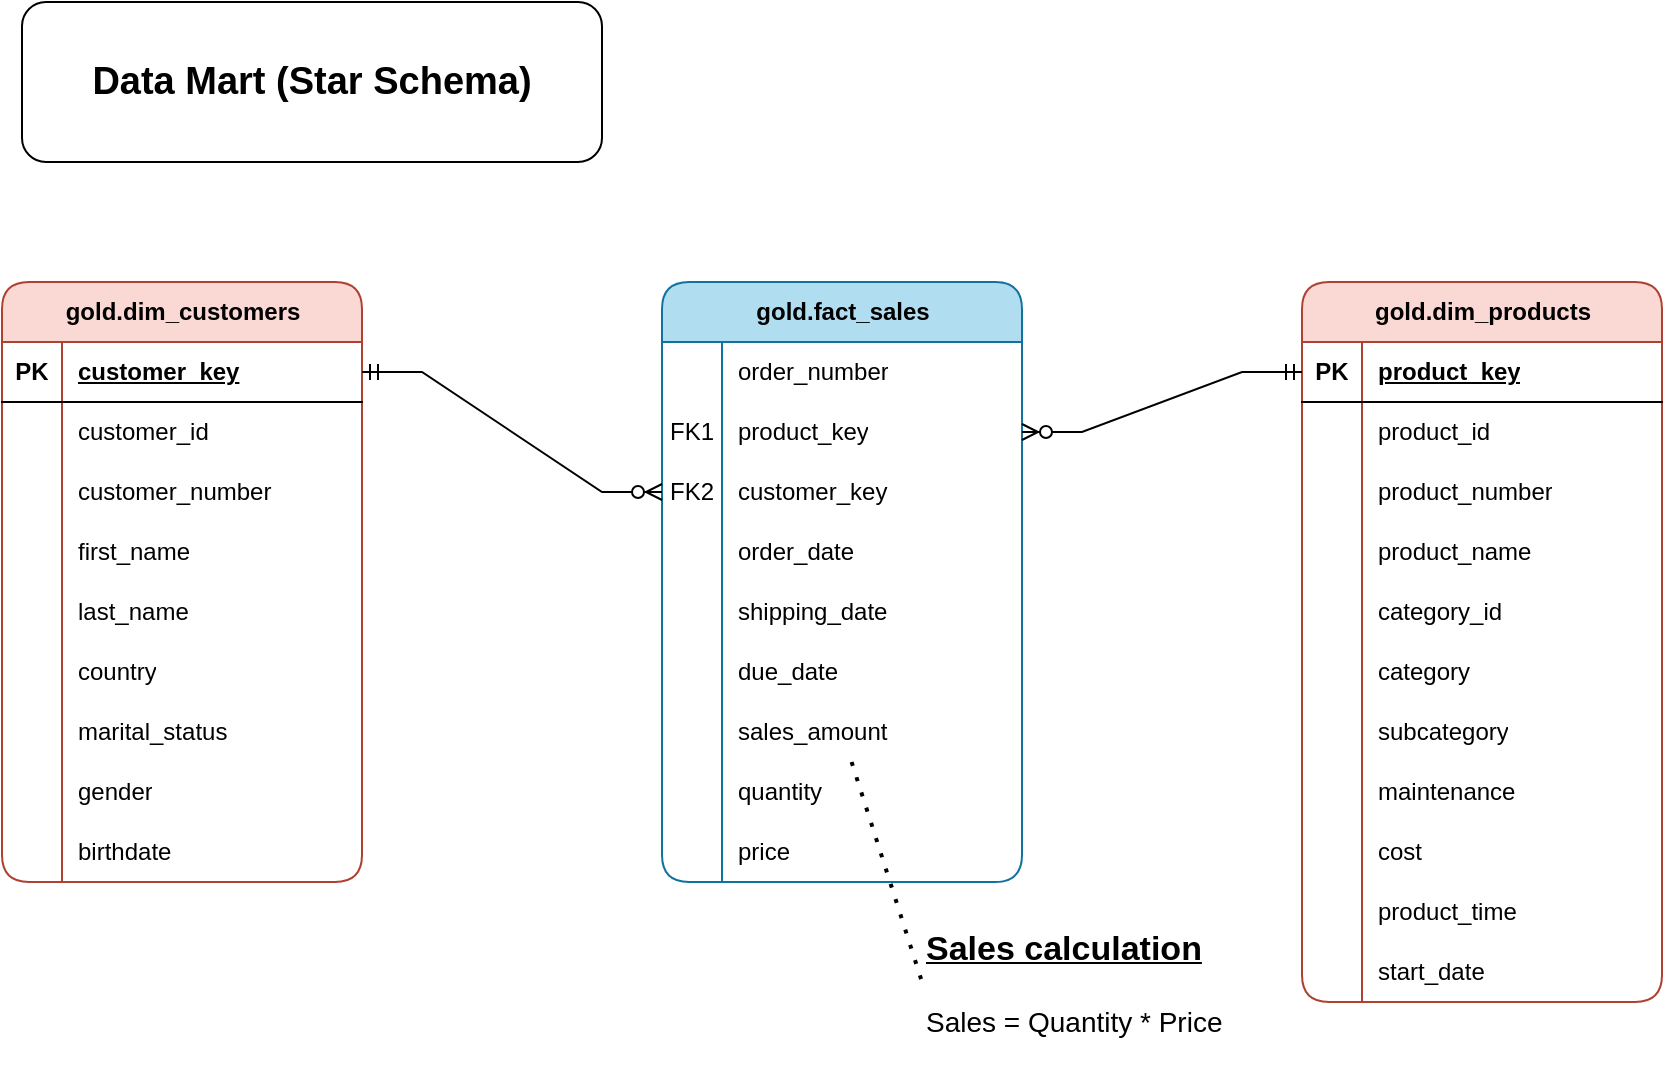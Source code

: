 <mxfile version="28.0.6">
  <diagram name="Page-1" id="P_dNtxmSxABNYHDQIRWR">
    <mxGraphModel dx="1426" dy="841" grid="1" gridSize="10" guides="1" tooltips="1" connect="1" arrows="1" fold="1" page="1" pageScale="1" pageWidth="827" pageHeight="1169" math="0" shadow="0">
      <root>
        <mxCell id="0" />
        <mxCell id="1" parent="0" />
        <mxCell id="01v1IhOSMNfQT5w3UBL6-1" value="&lt;font style=&quot;font-size: 19px;&quot;&gt;Data Mart (Star Schema)&lt;/font&gt;" style="rounded=1;whiteSpace=wrap;html=1;fontStyle=1" vertex="1" parent="1">
          <mxGeometry x="40" y="50" width="290" height="80" as="geometry" />
        </mxCell>
        <mxCell id="01v1IhOSMNfQT5w3UBL6-2" value="gold.dim_customers" style="shape=table;startSize=30;container=1;collapsible=1;childLayout=tableLayout;fixedRows=1;rowLines=0;fontStyle=1;align=center;resizeLast=1;html=1;rounded=1;fillColor=#fad9d5;strokeColor=#ae4132;" vertex="1" parent="1">
          <mxGeometry x="30" y="190" width="180" height="300" as="geometry" />
        </mxCell>
        <mxCell id="01v1IhOSMNfQT5w3UBL6-3" value="" style="shape=tableRow;horizontal=0;startSize=0;swimlaneHead=0;swimlaneBody=0;fillColor=none;collapsible=0;dropTarget=0;points=[[0,0.5],[1,0.5]];portConstraint=eastwest;top=0;left=0;right=0;bottom=1;" vertex="1" parent="01v1IhOSMNfQT5w3UBL6-2">
          <mxGeometry y="30" width="180" height="30" as="geometry" />
        </mxCell>
        <mxCell id="01v1IhOSMNfQT5w3UBL6-4" value="PK" style="shape=partialRectangle;connectable=0;fillColor=none;top=0;left=0;bottom=0;right=0;fontStyle=1;overflow=hidden;whiteSpace=wrap;html=1;" vertex="1" parent="01v1IhOSMNfQT5w3UBL6-3">
          <mxGeometry width="30" height="30" as="geometry">
            <mxRectangle width="30" height="30" as="alternateBounds" />
          </mxGeometry>
        </mxCell>
        <mxCell id="01v1IhOSMNfQT5w3UBL6-5" value="customer_key" style="shape=partialRectangle;connectable=0;fillColor=none;top=0;left=0;bottom=0;right=0;align=left;spacingLeft=6;fontStyle=5;overflow=hidden;whiteSpace=wrap;html=1;" vertex="1" parent="01v1IhOSMNfQT5w3UBL6-3">
          <mxGeometry x="30" width="150" height="30" as="geometry">
            <mxRectangle width="150" height="30" as="alternateBounds" />
          </mxGeometry>
        </mxCell>
        <mxCell id="01v1IhOSMNfQT5w3UBL6-6" value="" style="shape=tableRow;horizontal=0;startSize=0;swimlaneHead=0;swimlaneBody=0;fillColor=none;collapsible=0;dropTarget=0;points=[[0,0.5],[1,0.5]];portConstraint=eastwest;top=0;left=0;right=0;bottom=0;" vertex="1" parent="01v1IhOSMNfQT5w3UBL6-2">
          <mxGeometry y="60" width="180" height="30" as="geometry" />
        </mxCell>
        <mxCell id="01v1IhOSMNfQT5w3UBL6-7" value="" style="shape=partialRectangle;connectable=0;fillColor=none;top=0;left=0;bottom=0;right=0;editable=1;overflow=hidden;whiteSpace=wrap;html=1;" vertex="1" parent="01v1IhOSMNfQT5w3UBL6-6">
          <mxGeometry width="30" height="30" as="geometry">
            <mxRectangle width="30" height="30" as="alternateBounds" />
          </mxGeometry>
        </mxCell>
        <mxCell id="01v1IhOSMNfQT5w3UBL6-8" value="customer_id" style="shape=partialRectangle;connectable=0;fillColor=none;top=0;left=0;bottom=0;right=0;align=left;spacingLeft=6;overflow=hidden;whiteSpace=wrap;html=1;" vertex="1" parent="01v1IhOSMNfQT5w3UBL6-6">
          <mxGeometry x="30" width="150" height="30" as="geometry">
            <mxRectangle width="150" height="30" as="alternateBounds" />
          </mxGeometry>
        </mxCell>
        <mxCell id="01v1IhOSMNfQT5w3UBL6-9" value="" style="shape=tableRow;horizontal=0;startSize=0;swimlaneHead=0;swimlaneBody=0;fillColor=none;collapsible=0;dropTarget=0;points=[[0,0.5],[1,0.5]];portConstraint=eastwest;top=0;left=0;right=0;bottom=0;" vertex="1" parent="01v1IhOSMNfQT5w3UBL6-2">
          <mxGeometry y="90" width="180" height="30" as="geometry" />
        </mxCell>
        <mxCell id="01v1IhOSMNfQT5w3UBL6-10" value="" style="shape=partialRectangle;connectable=0;fillColor=none;top=0;left=0;bottom=0;right=0;editable=1;overflow=hidden;whiteSpace=wrap;html=1;" vertex="1" parent="01v1IhOSMNfQT5w3UBL6-9">
          <mxGeometry width="30" height="30" as="geometry">
            <mxRectangle width="30" height="30" as="alternateBounds" />
          </mxGeometry>
        </mxCell>
        <mxCell id="01v1IhOSMNfQT5w3UBL6-11" value="customer_number" style="shape=partialRectangle;connectable=0;fillColor=none;top=0;left=0;bottom=0;right=0;align=left;spacingLeft=6;overflow=hidden;whiteSpace=wrap;html=1;" vertex="1" parent="01v1IhOSMNfQT5w3UBL6-9">
          <mxGeometry x="30" width="150" height="30" as="geometry">
            <mxRectangle width="150" height="30" as="alternateBounds" />
          </mxGeometry>
        </mxCell>
        <mxCell id="01v1IhOSMNfQT5w3UBL6-12" value="" style="shape=tableRow;horizontal=0;startSize=0;swimlaneHead=0;swimlaneBody=0;fillColor=none;collapsible=0;dropTarget=0;points=[[0,0.5],[1,0.5]];portConstraint=eastwest;top=0;left=0;right=0;bottom=0;" vertex="1" parent="01v1IhOSMNfQT5w3UBL6-2">
          <mxGeometry y="120" width="180" height="30" as="geometry" />
        </mxCell>
        <mxCell id="01v1IhOSMNfQT5w3UBL6-13" value="" style="shape=partialRectangle;connectable=0;fillColor=none;top=0;left=0;bottom=0;right=0;editable=1;overflow=hidden;whiteSpace=wrap;html=1;" vertex="1" parent="01v1IhOSMNfQT5w3UBL6-12">
          <mxGeometry width="30" height="30" as="geometry">
            <mxRectangle width="30" height="30" as="alternateBounds" />
          </mxGeometry>
        </mxCell>
        <mxCell id="01v1IhOSMNfQT5w3UBL6-14" value="first_name" style="shape=partialRectangle;connectable=0;fillColor=none;top=0;left=0;bottom=0;right=0;align=left;spacingLeft=6;overflow=hidden;whiteSpace=wrap;html=1;" vertex="1" parent="01v1IhOSMNfQT5w3UBL6-12">
          <mxGeometry x="30" width="150" height="30" as="geometry">
            <mxRectangle width="150" height="30" as="alternateBounds" />
          </mxGeometry>
        </mxCell>
        <mxCell id="01v1IhOSMNfQT5w3UBL6-15" value="" style="shape=tableRow;horizontal=0;startSize=0;swimlaneHead=0;swimlaneBody=0;fillColor=none;collapsible=0;dropTarget=0;points=[[0,0.5],[1,0.5]];portConstraint=eastwest;top=0;left=0;right=0;bottom=0;" vertex="1" parent="01v1IhOSMNfQT5w3UBL6-2">
          <mxGeometry y="150" width="180" height="30" as="geometry" />
        </mxCell>
        <mxCell id="01v1IhOSMNfQT5w3UBL6-16" value="" style="shape=partialRectangle;connectable=0;fillColor=none;top=0;left=0;bottom=0;right=0;editable=1;overflow=hidden;whiteSpace=wrap;html=1;" vertex="1" parent="01v1IhOSMNfQT5w3UBL6-15">
          <mxGeometry width="30" height="30" as="geometry">
            <mxRectangle width="30" height="30" as="alternateBounds" />
          </mxGeometry>
        </mxCell>
        <mxCell id="01v1IhOSMNfQT5w3UBL6-17" value="last_name" style="shape=partialRectangle;connectable=0;fillColor=none;top=0;left=0;bottom=0;right=0;align=left;spacingLeft=6;overflow=hidden;whiteSpace=wrap;html=1;" vertex="1" parent="01v1IhOSMNfQT5w3UBL6-15">
          <mxGeometry x="30" width="150" height="30" as="geometry">
            <mxRectangle width="150" height="30" as="alternateBounds" />
          </mxGeometry>
        </mxCell>
        <mxCell id="01v1IhOSMNfQT5w3UBL6-18" value="" style="shape=tableRow;horizontal=0;startSize=0;swimlaneHead=0;swimlaneBody=0;fillColor=none;collapsible=0;dropTarget=0;points=[[0,0.5],[1,0.5]];portConstraint=eastwest;top=0;left=0;right=0;bottom=0;" vertex="1" parent="01v1IhOSMNfQT5w3UBL6-2">
          <mxGeometry y="180" width="180" height="30" as="geometry" />
        </mxCell>
        <mxCell id="01v1IhOSMNfQT5w3UBL6-19" value="" style="shape=partialRectangle;connectable=0;fillColor=none;top=0;left=0;bottom=0;right=0;editable=1;overflow=hidden;whiteSpace=wrap;html=1;" vertex="1" parent="01v1IhOSMNfQT5w3UBL6-18">
          <mxGeometry width="30" height="30" as="geometry">
            <mxRectangle width="30" height="30" as="alternateBounds" />
          </mxGeometry>
        </mxCell>
        <mxCell id="01v1IhOSMNfQT5w3UBL6-20" value="country" style="shape=partialRectangle;connectable=0;fillColor=none;top=0;left=0;bottom=0;right=0;align=left;spacingLeft=6;overflow=hidden;whiteSpace=wrap;html=1;" vertex="1" parent="01v1IhOSMNfQT5w3UBL6-18">
          <mxGeometry x="30" width="150" height="30" as="geometry">
            <mxRectangle width="150" height="30" as="alternateBounds" />
          </mxGeometry>
        </mxCell>
        <mxCell id="01v1IhOSMNfQT5w3UBL6-21" value="" style="shape=tableRow;horizontal=0;startSize=0;swimlaneHead=0;swimlaneBody=0;fillColor=none;collapsible=0;dropTarget=0;points=[[0,0.5],[1,0.5]];portConstraint=eastwest;top=0;left=0;right=0;bottom=0;" vertex="1" parent="01v1IhOSMNfQT5w3UBL6-2">
          <mxGeometry y="210" width="180" height="30" as="geometry" />
        </mxCell>
        <mxCell id="01v1IhOSMNfQT5w3UBL6-22" value="" style="shape=partialRectangle;connectable=0;fillColor=none;top=0;left=0;bottom=0;right=0;editable=1;overflow=hidden;whiteSpace=wrap;html=1;" vertex="1" parent="01v1IhOSMNfQT5w3UBL6-21">
          <mxGeometry width="30" height="30" as="geometry">
            <mxRectangle width="30" height="30" as="alternateBounds" />
          </mxGeometry>
        </mxCell>
        <mxCell id="01v1IhOSMNfQT5w3UBL6-23" value="marital_status" style="shape=partialRectangle;connectable=0;fillColor=none;top=0;left=0;bottom=0;right=0;align=left;spacingLeft=6;overflow=hidden;whiteSpace=wrap;html=1;" vertex="1" parent="01v1IhOSMNfQT5w3UBL6-21">
          <mxGeometry x="30" width="150" height="30" as="geometry">
            <mxRectangle width="150" height="30" as="alternateBounds" />
          </mxGeometry>
        </mxCell>
        <mxCell id="01v1IhOSMNfQT5w3UBL6-24" value="" style="shape=tableRow;horizontal=0;startSize=0;swimlaneHead=0;swimlaneBody=0;fillColor=none;collapsible=0;dropTarget=0;points=[[0,0.5],[1,0.5]];portConstraint=eastwest;top=0;left=0;right=0;bottom=0;" vertex="1" parent="01v1IhOSMNfQT5w3UBL6-2">
          <mxGeometry y="240" width="180" height="30" as="geometry" />
        </mxCell>
        <mxCell id="01v1IhOSMNfQT5w3UBL6-25" value="" style="shape=partialRectangle;connectable=0;fillColor=none;top=0;left=0;bottom=0;right=0;editable=1;overflow=hidden;whiteSpace=wrap;html=1;" vertex="1" parent="01v1IhOSMNfQT5w3UBL6-24">
          <mxGeometry width="30" height="30" as="geometry">
            <mxRectangle width="30" height="30" as="alternateBounds" />
          </mxGeometry>
        </mxCell>
        <mxCell id="01v1IhOSMNfQT5w3UBL6-26" value="gender" style="shape=partialRectangle;connectable=0;fillColor=none;top=0;left=0;bottom=0;right=0;align=left;spacingLeft=6;overflow=hidden;whiteSpace=wrap;html=1;" vertex="1" parent="01v1IhOSMNfQT5w3UBL6-24">
          <mxGeometry x="30" width="150" height="30" as="geometry">
            <mxRectangle width="150" height="30" as="alternateBounds" />
          </mxGeometry>
        </mxCell>
        <mxCell id="01v1IhOSMNfQT5w3UBL6-27" value="" style="shape=tableRow;horizontal=0;startSize=0;swimlaneHead=0;swimlaneBody=0;fillColor=none;collapsible=0;dropTarget=0;points=[[0,0.5],[1,0.5]];portConstraint=eastwest;top=0;left=0;right=0;bottom=0;" vertex="1" parent="01v1IhOSMNfQT5w3UBL6-2">
          <mxGeometry y="270" width="180" height="30" as="geometry" />
        </mxCell>
        <mxCell id="01v1IhOSMNfQT5w3UBL6-28" value="" style="shape=partialRectangle;connectable=0;fillColor=none;top=0;left=0;bottom=0;right=0;editable=1;overflow=hidden;whiteSpace=wrap;html=1;" vertex="1" parent="01v1IhOSMNfQT5w3UBL6-27">
          <mxGeometry width="30" height="30" as="geometry">
            <mxRectangle width="30" height="30" as="alternateBounds" />
          </mxGeometry>
        </mxCell>
        <mxCell id="01v1IhOSMNfQT5w3UBL6-29" value="birthdate" style="shape=partialRectangle;connectable=0;fillColor=none;top=0;left=0;bottom=0;right=0;align=left;spacingLeft=6;overflow=hidden;whiteSpace=wrap;html=1;" vertex="1" parent="01v1IhOSMNfQT5w3UBL6-27">
          <mxGeometry x="30" width="150" height="30" as="geometry">
            <mxRectangle width="150" height="30" as="alternateBounds" />
          </mxGeometry>
        </mxCell>
        <mxCell id="01v1IhOSMNfQT5w3UBL6-33" value="gold.dim_products" style="shape=table;startSize=30;container=1;collapsible=1;childLayout=tableLayout;fixedRows=1;rowLines=0;fontStyle=1;align=center;resizeLast=1;html=1;rounded=1;fillColor=#fad9d5;strokeColor=#ae4132;" vertex="1" parent="1">
          <mxGeometry x="680" y="190" width="180" height="360" as="geometry" />
        </mxCell>
        <mxCell id="01v1IhOSMNfQT5w3UBL6-34" value="" style="shape=tableRow;horizontal=0;startSize=0;swimlaneHead=0;swimlaneBody=0;fillColor=none;collapsible=0;dropTarget=0;points=[[0,0.5],[1,0.5]];portConstraint=eastwest;top=0;left=0;right=0;bottom=1;" vertex="1" parent="01v1IhOSMNfQT5w3UBL6-33">
          <mxGeometry y="30" width="180" height="30" as="geometry" />
        </mxCell>
        <mxCell id="01v1IhOSMNfQT5w3UBL6-35" value="PK" style="shape=partialRectangle;connectable=0;fillColor=none;top=0;left=0;bottom=0;right=0;fontStyle=1;overflow=hidden;whiteSpace=wrap;html=1;" vertex="1" parent="01v1IhOSMNfQT5w3UBL6-34">
          <mxGeometry width="30" height="30" as="geometry">
            <mxRectangle width="30" height="30" as="alternateBounds" />
          </mxGeometry>
        </mxCell>
        <mxCell id="01v1IhOSMNfQT5w3UBL6-36" value="product_key" style="shape=partialRectangle;connectable=0;fillColor=none;top=0;left=0;bottom=0;right=0;align=left;spacingLeft=6;fontStyle=5;overflow=hidden;whiteSpace=wrap;html=1;" vertex="1" parent="01v1IhOSMNfQT5w3UBL6-34">
          <mxGeometry x="30" width="150" height="30" as="geometry">
            <mxRectangle width="150" height="30" as="alternateBounds" />
          </mxGeometry>
        </mxCell>
        <mxCell id="01v1IhOSMNfQT5w3UBL6-37" value="" style="shape=tableRow;horizontal=0;startSize=0;swimlaneHead=0;swimlaneBody=0;fillColor=none;collapsible=0;dropTarget=0;points=[[0,0.5],[1,0.5]];portConstraint=eastwest;top=0;left=0;right=0;bottom=0;" vertex="1" parent="01v1IhOSMNfQT5w3UBL6-33">
          <mxGeometry y="60" width="180" height="30" as="geometry" />
        </mxCell>
        <mxCell id="01v1IhOSMNfQT5w3UBL6-38" value="" style="shape=partialRectangle;connectable=0;fillColor=none;top=0;left=0;bottom=0;right=0;editable=1;overflow=hidden;whiteSpace=wrap;html=1;" vertex="1" parent="01v1IhOSMNfQT5w3UBL6-37">
          <mxGeometry width="30" height="30" as="geometry">
            <mxRectangle width="30" height="30" as="alternateBounds" />
          </mxGeometry>
        </mxCell>
        <mxCell id="01v1IhOSMNfQT5w3UBL6-39" value="product_id" style="shape=partialRectangle;connectable=0;fillColor=none;top=0;left=0;bottom=0;right=0;align=left;spacingLeft=6;overflow=hidden;whiteSpace=wrap;html=1;" vertex="1" parent="01v1IhOSMNfQT5w3UBL6-37">
          <mxGeometry x="30" width="150" height="30" as="geometry">
            <mxRectangle width="150" height="30" as="alternateBounds" />
          </mxGeometry>
        </mxCell>
        <mxCell id="01v1IhOSMNfQT5w3UBL6-40" value="" style="shape=tableRow;horizontal=0;startSize=0;swimlaneHead=0;swimlaneBody=0;fillColor=none;collapsible=0;dropTarget=0;points=[[0,0.5],[1,0.5]];portConstraint=eastwest;top=0;left=0;right=0;bottom=0;" vertex="1" parent="01v1IhOSMNfQT5w3UBL6-33">
          <mxGeometry y="90" width="180" height="30" as="geometry" />
        </mxCell>
        <mxCell id="01v1IhOSMNfQT5w3UBL6-41" value="" style="shape=partialRectangle;connectable=0;fillColor=none;top=0;left=0;bottom=0;right=0;editable=1;overflow=hidden;whiteSpace=wrap;html=1;" vertex="1" parent="01v1IhOSMNfQT5w3UBL6-40">
          <mxGeometry width="30" height="30" as="geometry">
            <mxRectangle width="30" height="30" as="alternateBounds" />
          </mxGeometry>
        </mxCell>
        <mxCell id="01v1IhOSMNfQT5w3UBL6-42" value="product_number" style="shape=partialRectangle;connectable=0;fillColor=none;top=0;left=0;bottom=0;right=0;align=left;spacingLeft=6;overflow=hidden;whiteSpace=wrap;html=1;" vertex="1" parent="01v1IhOSMNfQT5w3UBL6-40">
          <mxGeometry x="30" width="150" height="30" as="geometry">
            <mxRectangle width="150" height="30" as="alternateBounds" />
          </mxGeometry>
        </mxCell>
        <mxCell id="01v1IhOSMNfQT5w3UBL6-43" value="" style="shape=tableRow;horizontal=0;startSize=0;swimlaneHead=0;swimlaneBody=0;fillColor=none;collapsible=0;dropTarget=0;points=[[0,0.5],[1,0.5]];portConstraint=eastwest;top=0;left=0;right=0;bottom=0;" vertex="1" parent="01v1IhOSMNfQT5w3UBL6-33">
          <mxGeometry y="120" width="180" height="30" as="geometry" />
        </mxCell>
        <mxCell id="01v1IhOSMNfQT5w3UBL6-44" value="" style="shape=partialRectangle;connectable=0;fillColor=none;top=0;left=0;bottom=0;right=0;editable=1;overflow=hidden;whiteSpace=wrap;html=1;" vertex="1" parent="01v1IhOSMNfQT5w3UBL6-43">
          <mxGeometry width="30" height="30" as="geometry">
            <mxRectangle width="30" height="30" as="alternateBounds" />
          </mxGeometry>
        </mxCell>
        <mxCell id="01v1IhOSMNfQT5w3UBL6-45" value="product_name" style="shape=partialRectangle;connectable=0;fillColor=none;top=0;left=0;bottom=0;right=0;align=left;spacingLeft=6;overflow=hidden;whiteSpace=wrap;html=1;" vertex="1" parent="01v1IhOSMNfQT5w3UBL6-43">
          <mxGeometry x="30" width="150" height="30" as="geometry">
            <mxRectangle width="150" height="30" as="alternateBounds" />
          </mxGeometry>
        </mxCell>
        <mxCell id="01v1IhOSMNfQT5w3UBL6-46" value="" style="shape=tableRow;horizontal=0;startSize=0;swimlaneHead=0;swimlaneBody=0;fillColor=none;collapsible=0;dropTarget=0;points=[[0,0.5],[1,0.5]];portConstraint=eastwest;top=0;left=0;right=0;bottom=0;" vertex="1" parent="01v1IhOSMNfQT5w3UBL6-33">
          <mxGeometry y="150" width="180" height="30" as="geometry" />
        </mxCell>
        <mxCell id="01v1IhOSMNfQT5w3UBL6-47" value="" style="shape=partialRectangle;connectable=0;fillColor=none;top=0;left=0;bottom=0;right=0;editable=1;overflow=hidden;whiteSpace=wrap;html=1;" vertex="1" parent="01v1IhOSMNfQT5w3UBL6-46">
          <mxGeometry width="30" height="30" as="geometry">
            <mxRectangle width="30" height="30" as="alternateBounds" />
          </mxGeometry>
        </mxCell>
        <mxCell id="01v1IhOSMNfQT5w3UBL6-48" value="category_id" style="shape=partialRectangle;connectable=0;fillColor=none;top=0;left=0;bottom=0;right=0;align=left;spacingLeft=6;overflow=hidden;whiteSpace=wrap;html=1;" vertex="1" parent="01v1IhOSMNfQT5w3UBL6-46">
          <mxGeometry x="30" width="150" height="30" as="geometry">
            <mxRectangle width="150" height="30" as="alternateBounds" />
          </mxGeometry>
        </mxCell>
        <mxCell id="01v1IhOSMNfQT5w3UBL6-49" value="" style="shape=tableRow;horizontal=0;startSize=0;swimlaneHead=0;swimlaneBody=0;fillColor=none;collapsible=0;dropTarget=0;points=[[0,0.5],[1,0.5]];portConstraint=eastwest;top=0;left=0;right=0;bottom=0;" vertex="1" parent="01v1IhOSMNfQT5w3UBL6-33">
          <mxGeometry y="180" width="180" height="30" as="geometry" />
        </mxCell>
        <mxCell id="01v1IhOSMNfQT5w3UBL6-50" value="" style="shape=partialRectangle;connectable=0;fillColor=none;top=0;left=0;bottom=0;right=0;editable=1;overflow=hidden;whiteSpace=wrap;html=1;" vertex="1" parent="01v1IhOSMNfQT5w3UBL6-49">
          <mxGeometry width="30" height="30" as="geometry">
            <mxRectangle width="30" height="30" as="alternateBounds" />
          </mxGeometry>
        </mxCell>
        <mxCell id="01v1IhOSMNfQT5w3UBL6-51" value="category" style="shape=partialRectangle;connectable=0;fillColor=none;top=0;left=0;bottom=0;right=0;align=left;spacingLeft=6;overflow=hidden;whiteSpace=wrap;html=1;" vertex="1" parent="01v1IhOSMNfQT5w3UBL6-49">
          <mxGeometry x="30" width="150" height="30" as="geometry">
            <mxRectangle width="150" height="30" as="alternateBounds" />
          </mxGeometry>
        </mxCell>
        <mxCell id="01v1IhOSMNfQT5w3UBL6-52" value="" style="shape=tableRow;horizontal=0;startSize=0;swimlaneHead=0;swimlaneBody=0;fillColor=none;collapsible=0;dropTarget=0;points=[[0,0.5],[1,0.5]];portConstraint=eastwest;top=0;left=0;right=0;bottom=0;" vertex="1" parent="01v1IhOSMNfQT5w3UBL6-33">
          <mxGeometry y="210" width="180" height="30" as="geometry" />
        </mxCell>
        <mxCell id="01v1IhOSMNfQT5w3UBL6-53" value="" style="shape=partialRectangle;connectable=0;fillColor=none;top=0;left=0;bottom=0;right=0;editable=1;overflow=hidden;whiteSpace=wrap;html=1;" vertex="1" parent="01v1IhOSMNfQT5w3UBL6-52">
          <mxGeometry width="30" height="30" as="geometry">
            <mxRectangle width="30" height="30" as="alternateBounds" />
          </mxGeometry>
        </mxCell>
        <mxCell id="01v1IhOSMNfQT5w3UBL6-54" value="subcategory" style="shape=partialRectangle;connectable=0;fillColor=none;top=0;left=0;bottom=0;right=0;align=left;spacingLeft=6;overflow=hidden;whiteSpace=wrap;html=1;" vertex="1" parent="01v1IhOSMNfQT5w3UBL6-52">
          <mxGeometry x="30" width="150" height="30" as="geometry">
            <mxRectangle width="150" height="30" as="alternateBounds" />
          </mxGeometry>
        </mxCell>
        <mxCell id="01v1IhOSMNfQT5w3UBL6-55" value="" style="shape=tableRow;horizontal=0;startSize=0;swimlaneHead=0;swimlaneBody=0;fillColor=none;collapsible=0;dropTarget=0;points=[[0,0.5],[1,0.5]];portConstraint=eastwest;top=0;left=0;right=0;bottom=0;" vertex="1" parent="01v1IhOSMNfQT5w3UBL6-33">
          <mxGeometry y="240" width="180" height="30" as="geometry" />
        </mxCell>
        <mxCell id="01v1IhOSMNfQT5w3UBL6-56" value="" style="shape=partialRectangle;connectable=0;fillColor=none;top=0;left=0;bottom=0;right=0;editable=1;overflow=hidden;whiteSpace=wrap;html=1;" vertex="1" parent="01v1IhOSMNfQT5w3UBL6-55">
          <mxGeometry width="30" height="30" as="geometry">
            <mxRectangle width="30" height="30" as="alternateBounds" />
          </mxGeometry>
        </mxCell>
        <mxCell id="01v1IhOSMNfQT5w3UBL6-57" value="maintenance" style="shape=partialRectangle;connectable=0;fillColor=none;top=0;left=0;bottom=0;right=0;align=left;spacingLeft=6;overflow=hidden;whiteSpace=wrap;html=1;" vertex="1" parent="01v1IhOSMNfQT5w3UBL6-55">
          <mxGeometry x="30" width="150" height="30" as="geometry">
            <mxRectangle width="150" height="30" as="alternateBounds" />
          </mxGeometry>
        </mxCell>
        <mxCell id="01v1IhOSMNfQT5w3UBL6-58" value="" style="shape=tableRow;horizontal=0;startSize=0;swimlaneHead=0;swimlaneBody=0;fillColor=none;collapsible=0;dropTarget=0;points=[[0,0.5],[1,0.5]];portConstraint=eastwest;top=0;left=0;right=0;bottom=0;" vertex="1" parent="01v1IhOSMNfQT5w3UBL6-33">
          <mxGeometry y="270" width="180" height="30" as="geometry" />
        </mxCell>
        <mxCell id="01v1IhOSMNfQT5w3UBL6-59" value="" style="shape=partialRectangle;connectable=0;fillColor=none;top=0;left=0;bottom=0;right=0;editable=1;overflow=hidden;whiteSpace=wrap;html=1;" vertex="1" parent="01v1IhOSMNfQT5w3UBL6-58">
          <mxGeometry width="30" height="30" as="geometry">
            <mxRectangle width="30" height="30" as="alternateBounds" />
          </mxGeometry>
        </mxCell>
        <mxCell id="01v1IhOSMNfQT5w3UBL6-60" value="cost" style="shape=partialRectangle;connectable=0;fillColor=none;top=0;left=0;bottom=0;right=0;align=left;spacingLeft=6;overflow=hidden;whiteSpace=wrap;html=1;" vertex="1" parent="01v1IhOSMNfQT5w3UBL6-58">
          <mxGeometry x="30" width="150" height="30" as="geometry">
            <mxRectangle width="150" height="30" as="alternateBounds" />
          </mxGeometry>
        </mxCell>
        <mxCell id="01v1IhOSMNfQT5w3UBL6-61" value="" style="shape=tableRow;horizontal=0;startSize=0;swimlaneHead=0;swimlaneBody=0;fillColor=none;collapsible=0;dropTarget=0;points=[[0,0.5],[1,0.5]];portConstraint=eastwest;top=0;left=0;right=0;bottom=0;" vertex="1" parent="01v1IhOSMNfQT5w3UBL6-33">
          <mxGeometry y="300" width="180" height="30" as="geometry" />
        </mxCell>
        <mxCell id="01v1IhOSMNfQT5w3UBL6-62" value="" style="shape=partialRectangle;connectable=0;fillColor=none;top=0;left=0;bottom=0;right=0;editable=1;overflow=hidden;whiteSpace=wrap;html=1;" vertex="1" parent="01v1IhOSMNfQT5w3UBL6-61">
          <mxGeometry width="30" height="30" as="geometry">
            <mxRectangle width="30" height="30" as="alternateBounds" />
          </mxGeometry>
        </mxCell>
        <mxCell id="01v1IhOSMNfQT5w3UBL6-63" value="product_time" style="shape=partialRectangle;connectable=0;fillColor=none;top=0;left=0;bottom=0;right=0;align=left;spacingLeft=6;overflow=hidden;whiteSpace=wrap;html=1;" vertex="1" parent="01v1IhOSMNfQT5w3UBL6-61">
          <mxGeometry x="30" width="150" height="30" as="geometry">
            <mxRectangle width="150" height="30" as="alternateBounds" />
          </mxGeometry>
        </mxCell>
        <mxCell id="01v1IhOSMNfQT5w3UBL6-64" value="" style="shape=tableRow;horizontal=0;startSize=0;swimlaneHead=0;swimlaneBody=0;fillColor=none;collapsible=0;dropTarget=0;points=[[0,0.5],[1,0.5]];portConstraint=eastwest;top=0;left=0;right=0;bottom=0;" vertex="1" parent="01v1IhOSMNfQT5w3UBL6-33">
          <mxGeometry y="330" width="180" height="30" as="geometry" />
        </mxCell>
        <mxCell id="01v1IhOSMNfQT5w3UBL6-65" value="" style="shape=partialRectangle;connectable=0;fillColor=none;top=0;left=0;bottom=0;right=0;editable=1;overflow=hidden;whiteSpace=wrap;html=1;" vertex="1" parent="01v1IhOSMNfQT5w3UBL6-64">
          <mxGeometry width="30" height="30" as="geometry">
            <mxRectangle width="30" height="30" as="alternateBounds" />
          </mxGeometry>
        </mxCell>
        <mxCell id="01v1IhOSMNfQT5w3UBL6-66" value="start_date" style="shape=partialRectangle;connectable=0;fillColor=none;top=0;left=0;bottom=0;right=0;align=left;spacingLeft=6;overflow=hidden;whiteSpace=wrap;html=1;" vertex="1" parent="01v1IhOSMNfQT5w3UBL6-64">
          <mxGeometry x="30" width="150" height="30" as="geometry">
            <mxRectangle width="150" height="30" as="alternateBounds" />
          </mxGeometry>
        </mxCell>
        <mxCell id="01v1IhOSMNfQT5w3UBL6-67" value="gold.fact_sales" style="shape=table;startSize=30;container=1;collapsible=1;childLayout=tableLayout;fixedRows=1;rowLines=0;fontStyle=1;align=center;resizeLast=1;html=1;rounded=1;fillColor=#b1ddf0;strokeColor=#10739e;" vertex="1" parent="1">
          <mxGeometry x="360" y="190" width="180" height="300" as="geometry" />
        </mxCell>
        <mxCell id="01v1IhOSMNfQT5w3UBL6-71" value="" style="shape=tableRow;horizontal=0;startSize=0;swimlaneHead=0;swimlaneBody=0;fillColor=none;collapsible=0;dropTarget=0;points=[[0,0.5],[1,0.5]];portConstraint=eastwest;top=0;left=0;right=0;bottom=0;" vertex="1" parent="01v1IhOSMNfQT5w3UBL6-67">
          <mxGeometry y="30" width="180" height="30" as="geometry" />
        </mxCell>
        <mxCell id="01v1IhOSMNfQT5w3UBL6-72" value="" style="shape=partialRectangle;connectable=0;fillColor=none;top=0;left=0;bottom=0;right=0;editable=1;overflow=hidden;whiteSpace=wrap;html=1;" vertex="1" parent="01v1IhOSMNfQT5w3UBL6-71">
          <mxGeometry width="30" height="30" as="geometry">
            <mxRectangle width="30" height="30" as="alternateBounds" />
          </mxGeometry>
        </mxCell>
        <mxCell id="01v1IhOSMNfQT5w3UBL6-73" value="order_number" style="shape=partialRectangle;connectable=0;fillColor=none;top=0;left=0;bottom=0;right=0;align=left;spacingLeft=6;overflow=hidden;whiteSpace=wrap;html=1;" vertex="1" parent="01v1IhOSMNfQT5w3UBL6-71">
          <mxGeometry x="30" width="150" height="30" as="geometry">
            <mxRectangle width="150" height="30" as="alternateBounds" />
          </mxGeometry>
        </mxCell>
        <mxCell id="01v1IhOSMNfQT5w3UBL6-74" value="" style="shape=tableRow;horizontal=0;startSize=0;swimlaneHead=0;swimlaneBody=0;fillColor=none;collapsible=0;dropTarget=0;points=[[0,0.5],[1,0.5]];portConstraint=eastwest;top=0;left=0;right=0;bottom=0;" vertex="1" parent="01v1IhOSMNfQT5w3UBL6-67">
          <mxGeometry y="60" width="180" height="30" as="geometry" />
        </mxCell>
        <mxCell id="01v1IhOSMNfQT5w3UBL6-75" value="FK1" style="shape=partialRectangle;connectable=0;fillColor=none;top=0;left=0;bottom=0;right=0;editable=1;overflow=hidden;whiteSpace=wrap;html=1;" vertex="1" parent="01v1IhOSMNfQT5w3UBL6-74">
          <mxGeometry width="30" height="30" as="geometry">
            <mxRectangle width="30" height="30" as="alternateBounds" />
          </mxGeometry>
        </mxCell>
        <mxCell id="01v1IhOSMNfQT5w3UBL6-76" value="product_key" style="shape=partialRectangle;connectable=0;fillColor=none;top=0;left=0;bottom=0;right=0;align=left;spacingLeft=6;overflow=hidden;whiteSpace=wrap;html=1;" vertex="1" parent="01v1IhOSMNfQT5w3UBL6-74">
          <mxGeometry x="30" width="150" height="30" as="geometry">
            <mxRectangle width="150" height="30" as="alternateBounds" />
          </mxGeometry>
        </mxCell>
        <mxCell id="01v1IhOSMNfQT5w3UBL6-77" value="" style="shape=tableRow;horizontal=0;startSize=0;swimlaneHead=0;swimlaneBody=0;fillColor=none;collapsible=0;dropTarget=0;points=[[0,0.5],[1,0.5]];portConstraint=eastwest;top=0;left=0;right=0;bottom=0;" vertex="1" parent="01v1IhOSMNfQT5w3UBL6-67">
          <mxGeometry y="90" width="180" height="30" as="geometry" />
        </mxCell>
        <mxCell id="01v1IhOSMNfQT5w3UBL6-78" value="FK2" style="shape=partialRectangle;connectable=0;fillColor=none;top=0;left=0;bottom=0;right=0;editable=1;overflow=hidden;whiteSpace=wrap;html=1;" vertex="1" parent="01v1IhOSMNfQT5w3UBL6-77">
          <mxGeometry width="30" height="30" as="geometry">
            <mxRectangle width="30" height="30" as="alternateBounds" />
          </mxGeometry>
        </mxCell>
        <mxCell id="01v1IhOSMNfQT5w3UBL6-79" value="customer_key" style="shape=partialRectangle;connectable=0;fillColor=none;top=0;left=0;bottom=0;right=0;align=left;spacingLeft=6;overflow=hidden;whiteSpace=wrap;html=1;" vertex="1" parent="01v1IhOSMNfQT5w3UBL6-77">
          <mxGeometry x="30" width="150" height="30" as="geometry">
            <mxRectangle width="150" height="30" as="alternateBounds" />
          </mxGeometry>
        </mxCell>
        <mxCell id="01v1IhOSMNfQT5w3UBL6-80" value="" style="shape=tableRow;horizontal=0;startSize=0;swimlaneHead=0;swimlaneBody=0;fillColor=none;collapsible=0;dropTarget=0;points=[[0,0.5],[1,0.5]];portConstraint=eastwest;top=0;left=0;right=0;bottom=0;" vertex="1" parent="01v1IhOSMNfQT5w3UBL6-67">
          <mxGeometry y="120" width="180" height="30" as="geometry" />
        </mxCell>
        <mxCell id="01v1IhOSMNfQT5w3UBL6-81" value="" style="shape=partialRectangle;connectable=0;fillColor=none;top=0;left=0;bottom=0;right=0;editable=1;overflow=hidden;whiteSpace=wrap;html=1;" vertex="1" parent="01v1IhOSMNfQT5w3UBL6-80">
          <mxGeometry width="30" height="30" as="geometry">
            <mxRectangle width="30" height="30" as="alternateBounds" />
          </mxGeometry>
        </mxCell>
        <mxCell id="01v1IhOSMNfQT5w3UBL6-82" value="order_date" style="shape=partialRectangle;connectable=0;fillColor=none;top=0;left=0;bottom=0;right=0;align=left;spacingLeft=6;overflow=hidden;whiteSpace=wrap;html=1;" vertex="1" parent="01v1IhOSMNfQT5w3UBL6-80">
          <mxGeometry x="30" width="150" height="30" as="geometry">
            <mxRectangle width="150" height="30" as="alternateBounds" />
          </mxGeometry>
        </mxCell>
        <mxCell id="01v1IhOSMNfQT5w3UBL6-83" value="" style="shape=tableRow;horizontal=0;startSize=0;swimlaneHead=0;swimlaneBody=0;fillColor=none;collapsible=0;dropTarget=0;points=[[0,0.5],[1,0.5]];portConstraint=eastwest;top=0;left=0;right=0;bottom=0;" vertex="1" parent="01v1IhOSMNfQT5w3UBL6-67">
          <mxGeometry y="150" width="180" height="30" as="geometry" />
        </mxCell>
        <mxCell id="01v1IhOSMNfQT5w3UBL6-84" value="" style="shape=partialRectangle;connectable=0;fillColor=none;top=0;left=0;bottom=0;right=0;editable=1;overflow=hidden;whiteSpace=wrap;html=1;" vertex="1" parent="01v1IhOSMNfQT5w3UBL6-83">
          <mxGeometry width="30" height="30" as="geometry">
            <mxRectangle width="30" height="30" as="alternateBounds" />
          </mxGeometry>
        </mxCell>
        <mxCell id="01v1IhOSMNfQT5w3UBL6-85" value="shipping_date" style="shape=partialRectangle;connectable=0;fillColor=none;top=0;left=0;bottom=0;right=0;align=left;spacingLeft=6;overflow=hidden;whiteSpace=wrap;html=1;" vertex="1" parent="01v1IhOSMNfQT5w3UBL6-83">
          <mxGeometry x="30" width="150" height="30" as="geometry">
            <mxRectangle width="150" height="30" as="alternateBounds" />
          </mxGeometry>
        </mxCell>
        <mxCell id="01v1IhOSMNfQT5w3UBL6-86" value="" style="shape=tableRow;horizontal=0;startSize=0;swimlaneHead=0;swimlaneBody=0;fillColor=none;collapsible=0;dropTarget=0;points=[[0,0.5],[1,0.5]];portConstraint=eastwest;top=0;left=0;right=0;bottom=0;" vertex="1" parent="01v1IhOSMNfQT5w3UBL6-67">
          <mxGeometry y="180" width="180" height="30" as="geometry" />
        </mxCell>
        <mxCell id="01v1IhOSMNfQT5w3UBL6-87" value="" style="shape=partialRectangle;connectable=0;fillColor=none;top=0;left=0;bottom=0;right=0;editable=1;overflow=hidden;whiteSpace=wrap;html=1;" vertex="1" parent="01v1IhOSMNfQT5w3UBL6-86">
          <mxGeometry width="30" height="30" as="geometry">
            <mxRectangle width="30" height="30" as="alternateBounds" />
          </mxGeometry>
        </mxCell>
        <mxCell id="01v1IhOSMNfQT5w3UBL6-88" value="due_date" style="shape=partialRectangle;connectable=0;fillColor=none;top=0;left=0;bottom=0;right=0;align=left;spacingLeft=6;overflow=hidden;whiteSpace=wrap;html=1;" vertex="1" parent="01v1IhOSMNfQT5w3UBL6-86">
          <mxGeometry x="30" width="150" height="30" as="geometry">
            <mxRectangle width="150" height="30" as="alternateBounds" />
          </mxGeometry>
        </mxCell>
        <mxCell id="01v1IhOSMNfQT5w3UBL6-89" value="" style="shape=tableRow;horizontal=0;startSize=0;swimlaneHead=0;swimlaneBody=0;fillColor=none;collapsible=0;dropTarget=0;points=[[0,0.5],[1,0.5]];portConstraint=eastwest;top=0;left=0;right=0;bottom=0;" vertex="1" parent="01v1IhOSMNfQT5w3UBL6-67">
          <mxGeometry y="210" width="180" height="30" as="geometry" />
        </mxCell>
        <mxCell id="01v1IhOSMNfQT5w3UBL6-90" value="" style="shape=partialRectangle;connectable=0;fillColor=none;top=0;left=0;bottom=0;right=0;editable=1;overflow=hidden;whiteSpace=wrap;html=1;" vertex="1" parent="01v1IhOSMNfQT5w3UBL6-89">
          <mxGeometry width="30" height="30" as="geometry">
            <mxRectangle width="30" height="30" as="alternateBounds" />
          </mxGeometry>
        </mxCell>
        <mxCell id="01v1IhOSMNfQT5w3UBL6-91" value="sales_amount" style="shape=partialRectangle;connectable=0;fillColor=none;top=0;left=0;bottom=0;right=0;align=left;spacingLeft=6;overflow=hidden;whiteSpace=wrap;html=1;" vertex="1" parent="01v1IhOSMNfQT5w3UBL6-89">
          <mxGeometry x="30" width="150" height="30" as="geometry">
            <mxRectangle width="150" height="30" as="alternateBounds" />
          </mxGeometry>
        </mxCell>
        <mxCell id="01v1IhOSMNfQT5w3UBL6-92" value="" style="shape=tableRow;horizontal=0;startSize=0;swimlaneHead=0;swimlaneBody=0;fillColor=none;collapsible=0;dropTarget=0;points=[[0,0.5],[1,0.5]];portConstraint=eastwest;top=0;left=0;right=0;bottom=0;" vertex="1" parent="01v1IhOSMNfQT5w3UBL6-67">
          <mxGeometry y="240" width="180" height="30" as="geometry" />
        </mxCell>
        <mxCell id="01v1IhOSMNfQT5w3UBL6-93" value="" style="shape=partialRectangle;connectable=0;fillColor=none;top=0;left=0;bottom=0;right=0;editable=1;overflow=hidden;whiteSpace=wrap;html=1;" vertex="1" parent="01v1IhOSMNfQT5w3UBL6-92">
          <mxGeometry width="30" height="30" as="geometry">
            <mxRectangle width="30" height="30" as="alternateBounds" />
          </mxGeometry>
        </mxCell>
        <mxCell id="01v1IhOSMNfQT5w3UBL6-94" value="quantity" style="shape=partialRectangle;connectable=0;fillColor=none;top=0;left=0;bottom=0;right=0;align=left;spacingLeft=6;overflow=hidden;whiteSpace=wrap;html=1;" vertex="1" parent="01v1IhOSMNfQT5w3UBL6-92">
          <mxGeometry x="30" width="150" height="30" as="geometry">
            <mxRectangle width="150" height="30" as="alternateBounds" />
          </mxGeometry>
        </mxCell>
        <mxCell id="01v1IhOSMNfQT5w3UBL6-95" value="" style="shape=tableRow;horizontal=0;startSize=0;swimlaneHead=0;swimlaneBody=0;fillColor=none;collapsible=0;dropTarget=0;points=[[0,0.5],[1,0.5]];portConstraint=eastwest;top=0;left=0;right=0;bottom=0;" vertex="1" parent="01v1IhOSMNfQT5w3UBL6-67">
          <mxGeometry y="270" width="180" height="30" as="geometry" />
        </mxCell>
        <mxCell id="01v1IhOSMNfQT5w3UBL6-96" value="" style="shape=partialRectangle;connectable=0;fillColor=none;top=0;left=0;bottom=0;right=0;editable=1;overflow=hidden;whiteSpace=wrap;html=1;" vertex="1" parent="01v1IhOSMNfQT5w3UBL6-95">
          <mxGeometry width="30" height="30" as="geometry">
            <mxRectangle width="30" height="30" as="alternateBounds" />
          </mxGeometry>
        </mxCell>
        <mxCell id="01v1IhOSMNfQT5w3UBL6-97" value="price" style="shape=partialRectangle;connectable=0;fillColor=none;top=0;left=0;bottom=0;right=0;align=left;spacingLeft=6;overflow=hidden;whiteSpace=wrap;html=1;" vertex="1" parent="01v1IhOSMNfQT5w3UBL6-95">
          <mxGeometry x="30" width="150" height="30" as="geometry">
            <mxRectangle width="150" height="30" as="alternateBounds" />
          </mxGeometry>
        </mxCell>
        <mxCell id="01v1IhOSMNfQT5w3UBL6-101" value="" style="edgeStyle=entityRelationEdgeStyle;fontSize=12;html=1;endArrow=ERzeroToMany;startArrow=ERmandOne;rounded=0;" edge="1" parent="1" source="01v1IhOSMNfQT5w3UBL6-3" target="01v1IhOSMNfQT5w3UBL6-77">
          <mxGeometry width="100" height="100" relative="1" as="geometry">
            <mxPoint x="240" y="340" as="sourcePoint" />
            <mxPoint x="340" y="240" as="targetPoint" />
          </mxGeometry>
        </mxCell>
        <mxCell id="01v1IhOSMNfQT5w3UBL6-102" value="" style="edgeStyle=entityRelationEdgeStyle;fontSize=12;html=1;endArrow=ERzeroToMany;startArrow=ERmandOne;rounded=0;" edge="1" parent="1" source="01v1IhOSMNfQT5w3UBL6-34" target="01v1IhOSMNfQT5w3UBL6-74">
          <mxGeometry width="100" height="100" relative="1" as="geometry">
            <mxPoint x="550" y="330" as="sourcePoint" />
            <mxPoint x="720" y="300" as="targetPoint" />
          </mxGeometry>
        </mxCell>
        <mxCell id="01v1IhOSMNfQT5w3UBL6-103" value="&lt;h1 style=&quot;margin-top: 0px;&quot;&gt;&lt;font style=&quot;font-size: 17px;&quot;&gt;&lt;u&gt;Sales calculation&lt;/u&gt;&lt;/font&gt;&lt;/h1&gt;&lt;p&gt;&lt;font style=&quot;font-size: 14px;&quot;&gt;Sales = Quantity * Price&lt;/font&gt;&lt;/p&gt;" style="text;html=1;whiteSpace=wrap;overflow=hidden;rounded=0;" vertex="1" parent="1">
          <mxGeometry x="490" y="500" width="170" height="80" as="geometry" />
        </mxCell>
        <mxCell id="01v1IhOSMNfQT5w3UBL6-104" value="" style="endArrow=none;dashed=1;html=1;dashPattern=1 3;strokeWidth=2;rounded=0;entryX=0;entryY=0.5;entryDx=0;entryDy=0;" edge="1" parent="1" source="01v1IhOSMNfQT5w3UBL6-89" target="01v1IhOSMNfQT5w3UBL6-103">
          <mxGeometry width="50" height="50" relative="1" as="geometry">
            <mxPoint x="310" y="600" as="sourcePoint" />
            <mxPoint x="360" y="550" as="targetPoint" />
          </mxGeometry>
        </mxCell>
      </root>
    </mxGraphModel>
  </diagram>
</mxfile>
